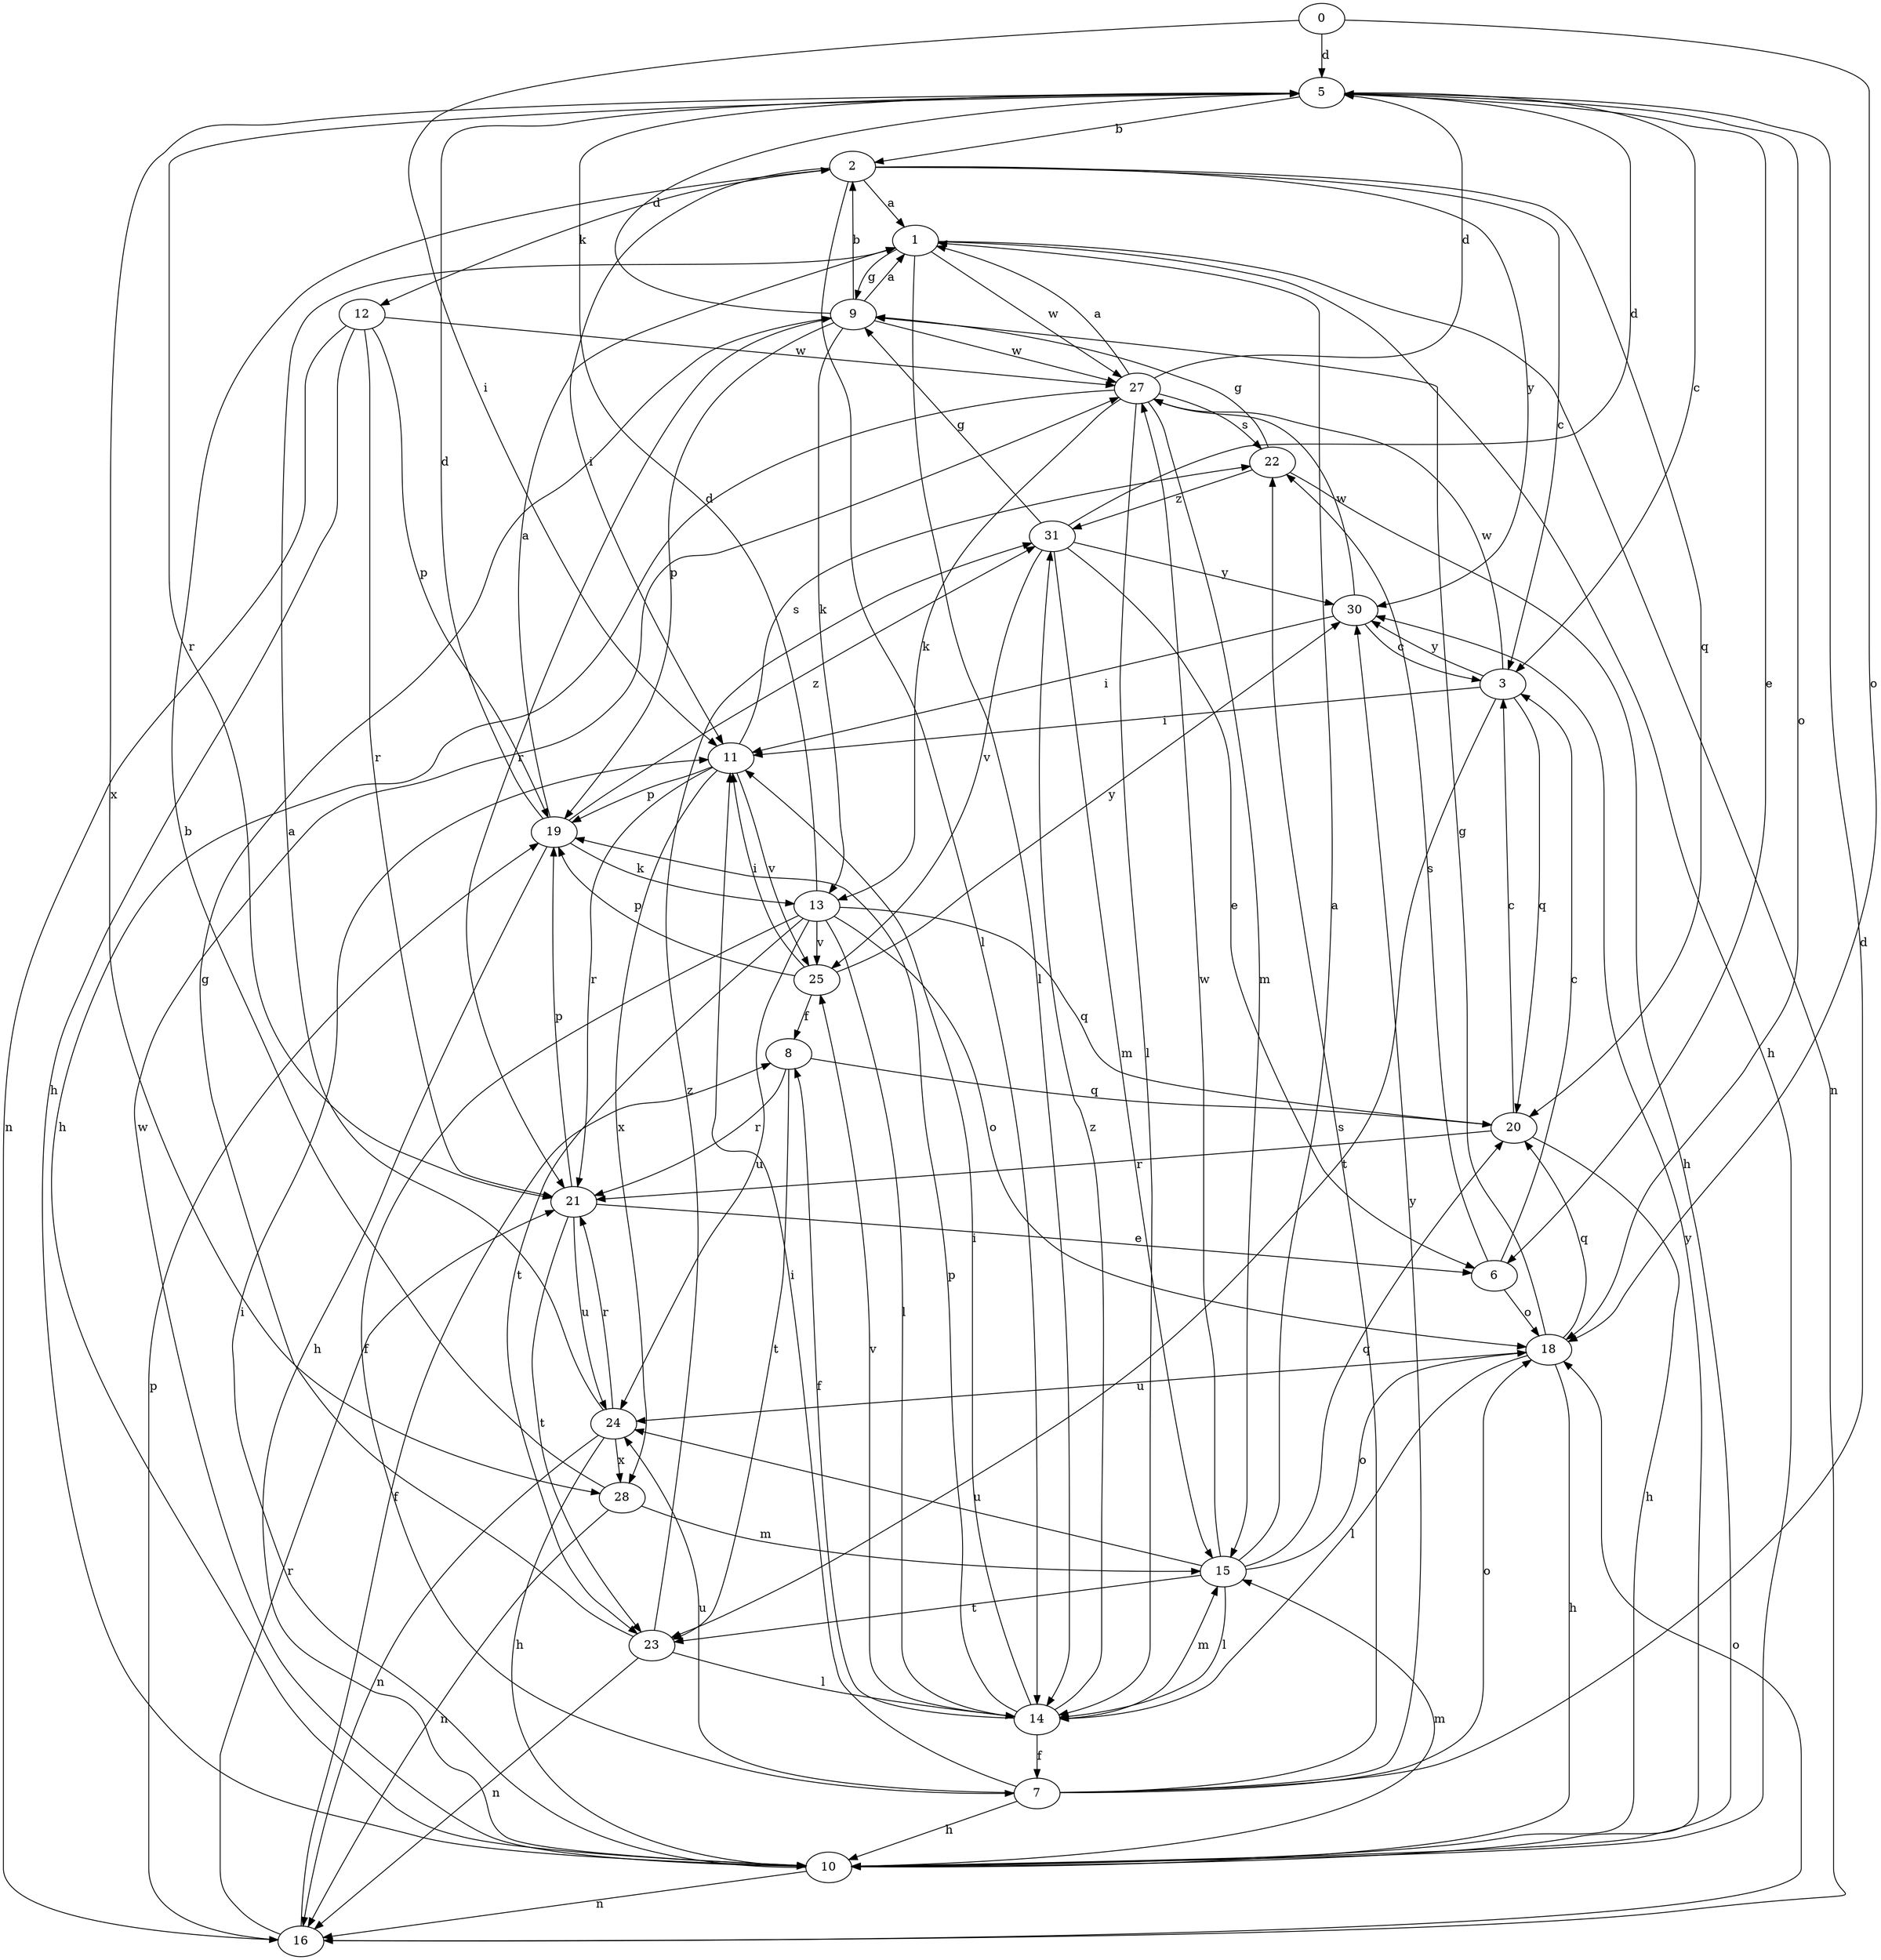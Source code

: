 strict digraph  {
0;
1;
2;
3;
5;
6;
7;
8;
9;
10;
11;
12;
13;
14;
15;
16;
18;
19;
20;
21;
22;
23;
24;
25;
27;
28;
30;
31;
0 -> 5  [label=d];
0 -> 11  [label=i];
0 -> 18  [label=o];
1 -> 9  [label=g];
1 -> 10  [label=h];
1 -> 14  [label=l];
1 -> 16  [label=n];
1 -> 27  [label=w];
2 -> 1  [label=a];
2 -> 3  [label=c];
2 -> 11  [label=i];
2 -> 12  [label=k];
2 -> 14  [label=l];
2 -> 20  [label=q];
2 -> 30  [label=y];
3 -> 11  [label=i];
3 -> 20  [label=q];
3 -> 23  [label=t];
3 -> 27  [label=w];
3 -> 30  [label=y];
5 -> 2  [label=b];
5 -> 3  [label=c];
5 -> 6  [label=e];
5 -> 18  [label=o];
5 -> 21  [label=r];
5 -> 28  [label=x];
6 -> 3  [label=c];
6 -> 18  [label=o];
6 -> 22  [label=s];
7 -> 5  [label=d];
7 -> 10  [label=h];
7 -> 11  [label=i];
7 -> 18  [label=o];
7 -> 22  [label=s];
7 -> 24  [label=u];
7 -> 30  [label=y];
8 -> 20  [label=q];
8 -> 21  [label=r];
8 -> 23  [label=t];
9 -> 1  [label=a];
9 -> 2  [label=b];
9 -> 5  [label=d];
9 -> 13  [label=k];
9 -> 19  [label=p];
9 -> 21  [label=r];
9 -> 27  [label=w];
10 -> 11  [label=i];
10 -> 15  [label=m];
10 -> 16  [label=n];
10 -> 27  [label=w];
10 -> 30  [label=y];
11 -> 19  [label=p];
11 -> 21  [label=r];
11 -> 22  [label=s];
11 -> 25  [label=v];
11 -> 28  [label=x];
12 -> 10  [label=h];
12 -> 16  [label=n];
12 -> 19  [label=p];
12 -> 21  [label=r];
12 -> 27  [label=w];
13 -> 5  [label=d];
13 -> 7  [label=f];
13 -> 14  [label=l];
13 -> 18  [label=o];
13 -> 20  [label=q];
13 -> 23  [label=t];
13 -> 24  [label=u];
13 -> 25  [label=v];
14 -> 7  [label=f];
14 -> 8  [label=f];
14 -> 11  [label=i];
14 -> 15  [label=m];
14 -> 19  [label=p];
14 -> 25  [label=v];
14 -> 31  [label=z];
15 -> 1  [label=a];
15 -> 14  [label=l];
15 -> 18  [label=o];
15 -> 20  [label=q];
15 -> 23  [label=t];
15 -> 24  [label=u];
15 -> 27  [label=w];
16 -> 8  [label=f];
16 -> 18  [label=o];
16 -> 19  [label=p];
16 -> 21  [label=r];
18 -> 9  [label=g];
18 -> 10  [label=h];
18 -> 14  [label=l];
18 -> 20  [label=q];
18 -> 24  [label=u];
19 -> 1  [label=a];
19 -> 5  [label=d];
19 -> 10  [label=h];
19 -> 13  [label=k];
19 -> 31  [label=z];
20 -> 3  [label=c];
20 -> 10  [label=h];
20 -> 21  [label=r];
21 -> 6  [label=e];
21 -> 19  [label=p];
21 -> 23  [label=t];
21 -> 24  [label=u];
22 -> 9  [label=g];
22 -> 10  [label=h];
22 -> 31  [label=z];
23 -> 9  [label=g];
23 -> 14  [label=l];
23 -> 16  [label=n];
23 -> 31  [label=z];
24 -> 1  [label=a];
24 -> 10  [label=h];
24 -> 16  [label=n];
24 -> 21  [label=r];
24 -> 28  [label=x];
25 -> 8  [label=f];
25 -> 11  [label=i];
25 -> 19  [label=p];
25 -> 30  [label=y];
27 -> 1  [label=a];
27 -> 5  [label=d];
27 -> 10  [label=h];
27 -> 13  [label=k];
27 -> 14  [label=l];
27 -> 15  [label=m];
27 -> 22  [label=s];
28 -> 2  [label=b];
28 -> 15  [label=m];
28 -> 16  [label=n];
30 -> 3  [label=c];
30 -> 11  [label=i];
30 -> 27  [label=w];
31 -> 5  [label=d];
31 -> 6  [label=e];
31 -> 9  [label=g];
31 -> 15  [label=m];
31 -> 25  [label=v];
31 -> 30  [label=y];
}
